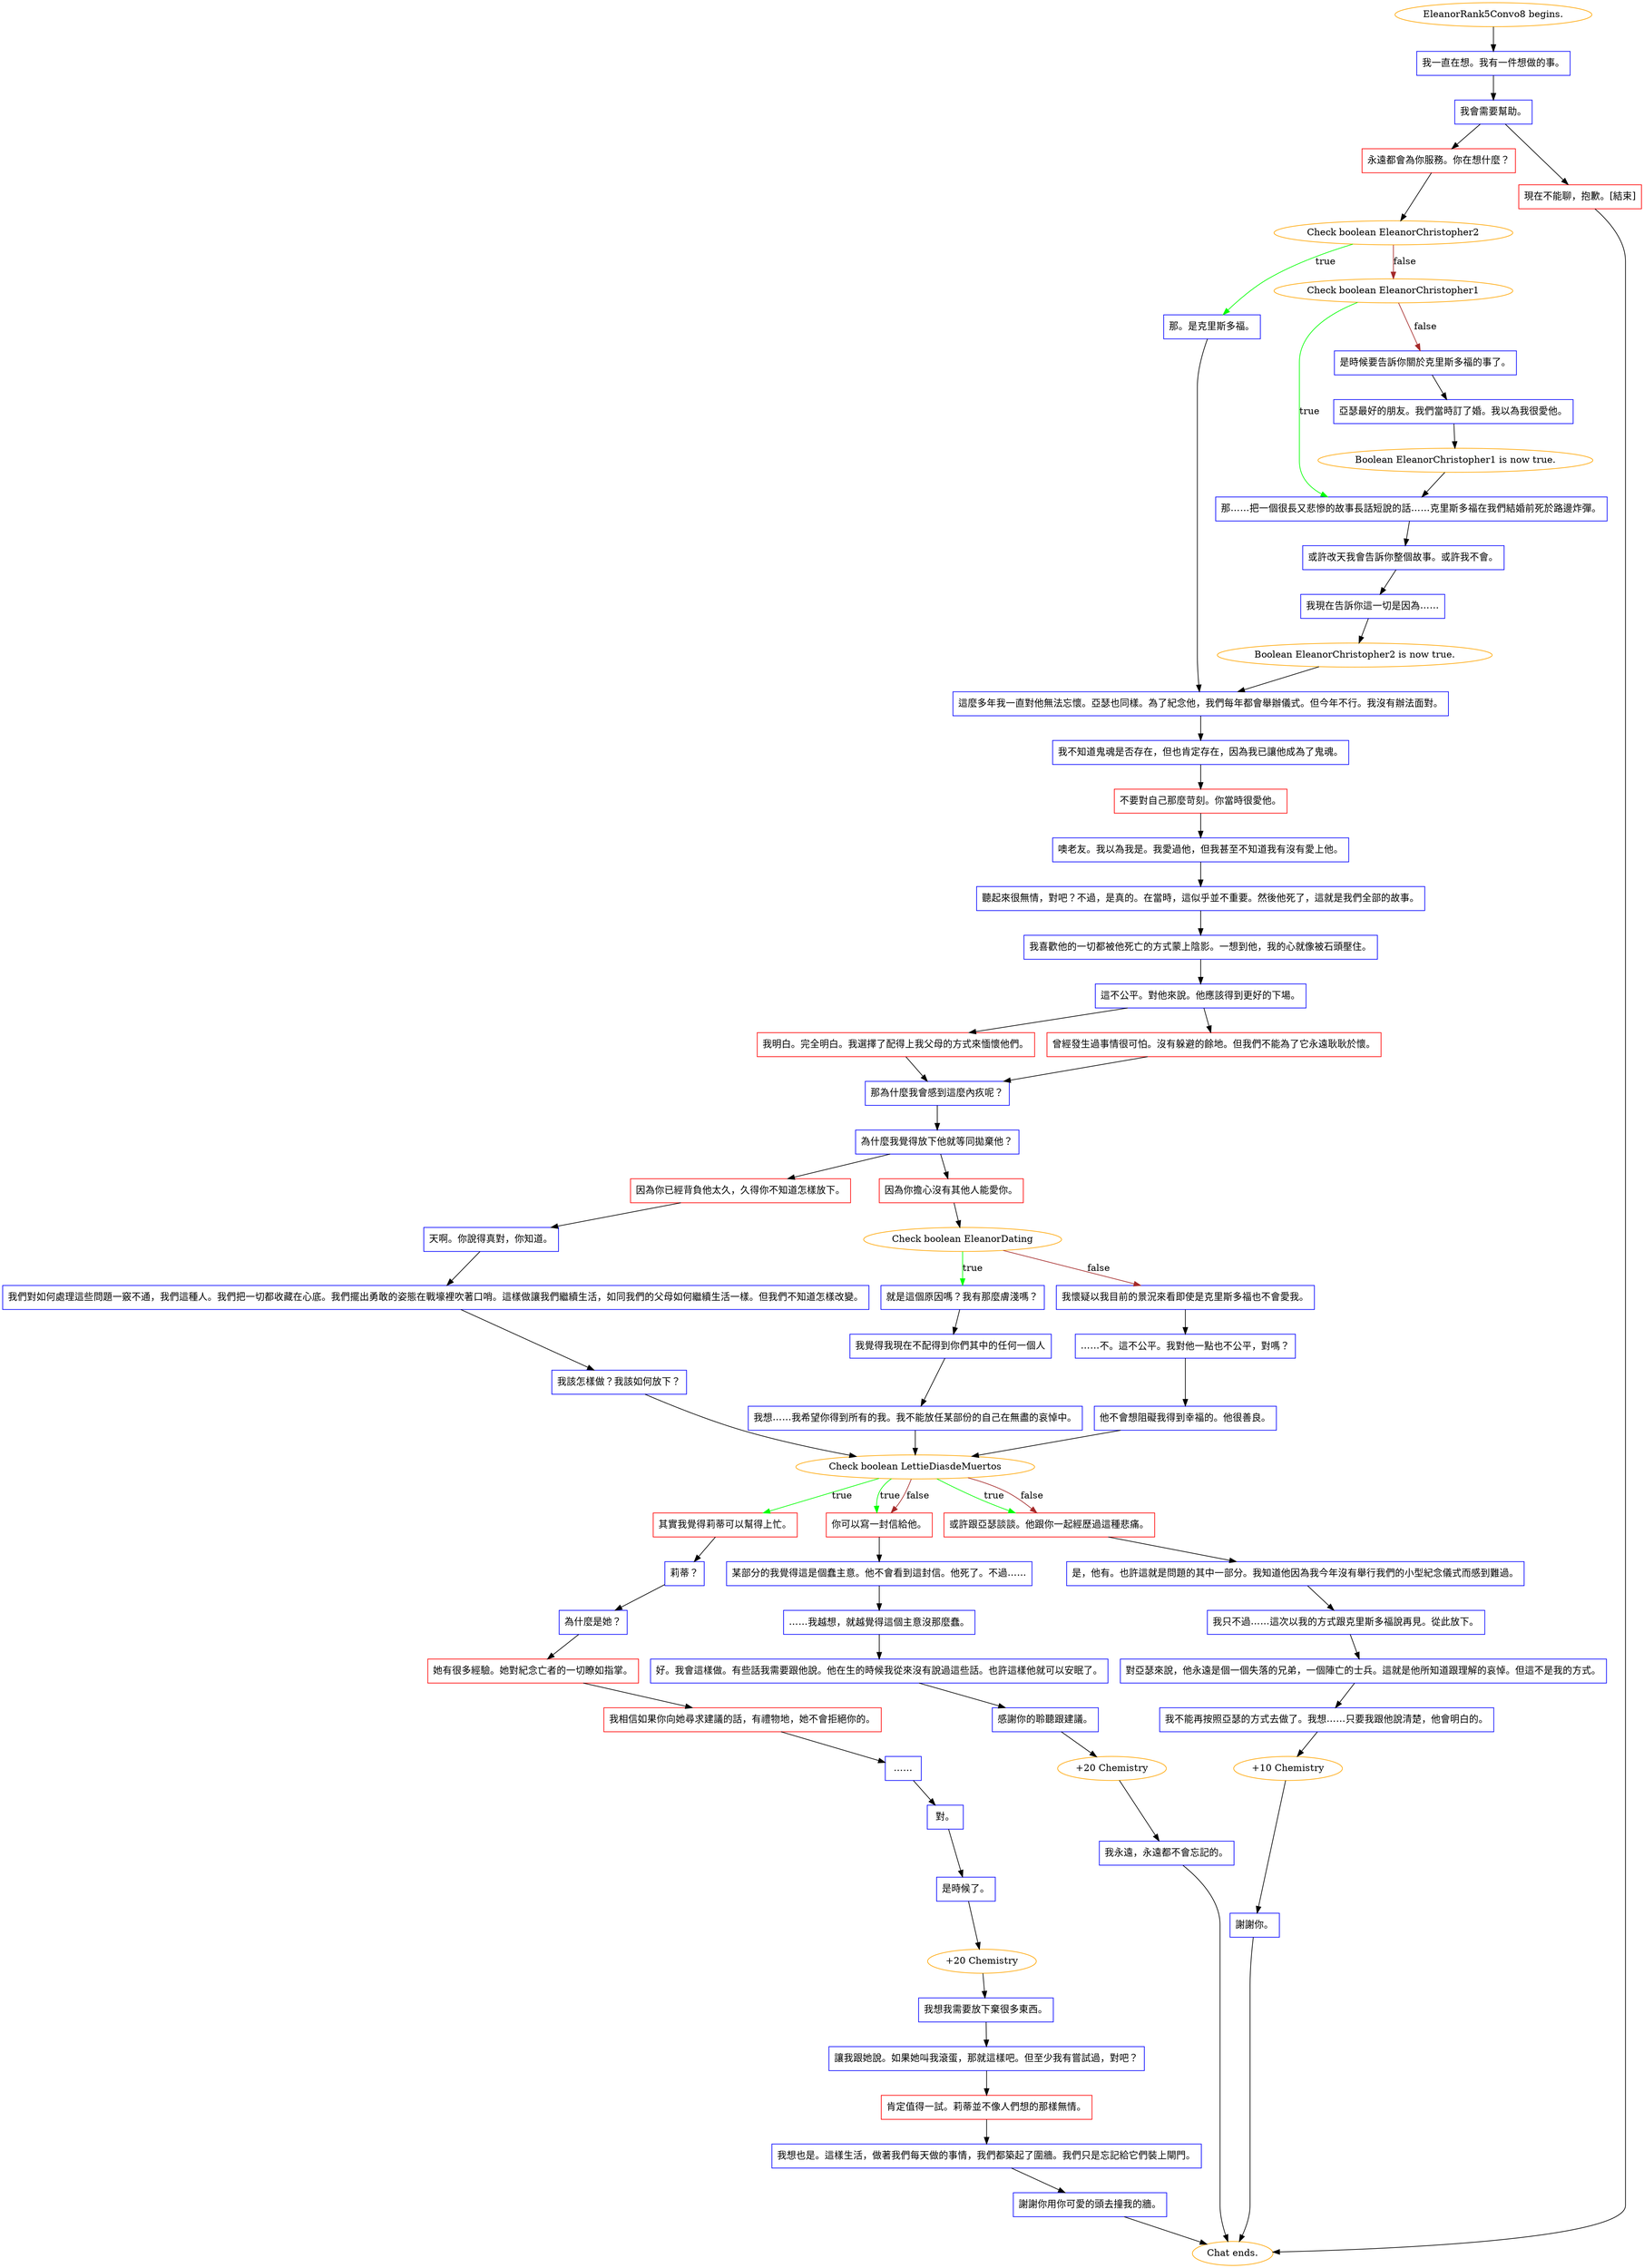 digraph {
	"EleanorRank5Convo8 begins." [color=orange];
		"EleanorRank5Convo8 begins." -> j3880872998;
	j3880872998 [label="我一直在想。我有一件想做的事。",shape=box,color=blue];
		j3880872998 -> j3034800071;
	j3034800071 [label="我會需要幫助。",shape=box,color=blue];
		j3034800071 -> j3184971171;
		j3034800071 -> j2011839989;
	j3184971171 [label="永遠都會為你服務。你在想什麼？",shape=box,color=red];
		j3184971171 -> j2445443260;
	j2011839989 [label="現在不能聊，抱歉。[結束]",shape=box,color=red];
		j2011839989 -> "Chat ends.";
	j2445443260 [label="Check boolean EleanorChristopher2",color=orange];
		j2445443260 -> j2907682896 [label=true,color=green];
		j2445443260 -> j167143005 [label=false,color=brown];
	"Chat ends." [color=orange];
	j2907682896 [label="那。是克里斯多福。",shape=box,color=blue];
		j2907682896 -> j3742640198;
	j167143005 [label="Check boolean EleanorChristopher1",color=orange];
		j167143005 -> j790610724 [label=true,color=green];
		j167143005 -> j3788281302 [label=false,color=brown];
	j3742640198 [label="這麼多年我一直對他無法忘懷。亞瑟也同樣。為了紀念他，我們每年都會舉辦儀式。但今年不行。我沒有辦法面對。",shape=box,color=blue];
		j3742640198 -> j1951407919;
	j790610724 [label="那……把一個很長又悲慘的故事長話短說的話……克里斯多福在我們結婚前死於路邊炸彈。",shape=box,color=blue];
		j790610724 -> j151419492;
	j3788281302 [label="是時候要告訴你關於克里斯多福的事了。",shape=box,color=blue];
		j3788281302 -> j213616985;
	j1951407919 [label="我不知道鬼魂是否存在，但也肯定存在，因為我已讓他成為了鬼魂。",shape=box,color=blue];
		j1951407919 -> j2519477241;
	j151419492 [label="或許改天我會告訴你整個故事。或許我不會。",shape=box,color=blue];
		j151419492 -> j3216257777;
	j213616985 [label="亞瑟最好的朋友。我們當時訂了婚。我以為我很愛他。",shape=box,color=blue];
		j213616985 -> j1120041388;
	j2519477241 [label="不要對自己那麼苛刻。你當時很愛他。",shape=box,color=red];
		j2519477241 -> j4168041940;
	j3216257777 [label="我現在告訴你這一切是因為……",shape=box,color=blue];
		j3216257777 -> j3151233389;
	j1120041388 [label="Boolean EleanorChristopher1 is now true.",color=orange];
		j1120041388 -> j790610724;
	j4168041940 [label="噢老友。我以為我是。我愛過他，但我甚至不知道我有沒有愛上他。",shape=box,color=blue];
		j4168041940 -> j3507997649;
	j3151233389 [label="Boolean EleanorChristopher2 is now true.",color=orange];
		j3151233389 -> j3742640198;
	j3507997649 [label="聽起來很無情，對吧？不過，是真的。在當時，這似乎並不重要。然後他死了，這就是我們全部的故事。",shape=box,color=blue];
		j3507997649 -> j1694061061;
	j1694061061 [label="我喜歡他的一切都被他死亡的方式蒙上陰影。一想到他，我的心就像被石頭壓住。",shape=box,color=blue];
		j1694061061 -> j325825243;
	j325825243 [label="這不公平。對他來說。他應該得到更好的下場。",shape=box,color=blue];
		j325825243 -> j3009716821;
		j325825243 -> j227237775;
	j3009716821 [label="我明白。完全明白。我選擇了配得上我父母的方式來愐懷他們。",shape=box,color=red];
		j3009716821 -> j662028770;
	j227237775 [label="曾經發生過事情很可怕。沒有躲避的餘地。但我們不能為了它永遠耿耿於懷。",shape=box,color=red];
		j227237775 -> j662028770;
	j662028770 [label="那為什麼我會感到這麼內疚呢？",shape=box,color=blue];
		j662028770 -> j4136204957;
	j4136204957 [label="為什麼我覺得放下他就等同拋棄他？",shape=box,color=blue];
		j4136204957 -> j3312925289;
		j4136204957 -> j2494061496;
	j3312925289 [label="因為你已經背負他太久，久得你不知道怎樣放下。",shape=box,color=red];
		j3312925289 -> j3010993388;
	j2494061496 [label="因為你擔心沒有其他人能愛你。",shape=box,color=red];
		j2494061496 -> j2999255483;
	j3010993388 [label="天啊。你說得真對，你知道。",shape=box,color=blue];
		j3010993388 -> j3833212579;
	j2999255483 [label="Check boolean EleanorDating",color=orange];
		j2999255483 -> j1992836913 [label=true,color=green];
		j2999255483 -> j3855078187 [label=false,color=brown];
	j3833212579 [label="我們對如何處理這些問題一竅不通，我們這種人。我們把一切都收藏在心底。我們擺出勇敢的姿態在戰壕裡吹著口哨。這樣做讓我們繼續生活，如同我們的父母如何繼續生活一樣。但我們不知道怎樣改變。",shape=box,color=blue];
		j3833212579 -> j4056364318;
	j1992836913 [label="就是這個原因嗎？我有那麼膚淺嗎？",shape=box,color=blue];
		j1992836913 -> j2106703256;
	j3855078187 [label="我懷疑以我目前的景況來看即使是克里斯多福也不會愛我。",shape=box,color=blue];
		j3855078187 -> j2187506104;
	j4056364318 [label="我該怎樣做？我該如何放下？",shape=box,color=blue];
		j4056364318 -> j3258575278;
	j2106703256 [label="我覺得我現在不配得到你們其中的任何一個人",shape=box,color=blue];
		j2106703256 -> j3487352201;
	j2187506104 [label="……不。這不公平。我對他一點也不公平，對嗎？",shape=box,color=blue];
		j2187506104 -> j744759356;
	j3258575278 [label="Check boolean LettieDiasdeMuertos",color=orange];
		j3258575278 -> j1629646199 [label=true,color=green];
		j3258575278 -> j1693254012 [label=true,color=green];
		j3258575278 -> j2711019016 [label=true,color=green];
		j3258575278 -> j1693254012 [label=false,color=brown];
		j3258575278 -> j2711019016 [label=false,color=brown];
	j3487352201 [label="我想……我希望你得到所有的我。我不能放任某部份的自己在無盡的哀悼中。",shape=box,color=blue];
		j3487352201 -> j3258575278;
	j744759356 [label="他不會想阻礙我得到幸福的。他很善良。",shape=box,color=blue];
		j744759356 -> j3258575278;
	j1629646199 [label="其實我覺得莉蒂可以幫得上忙。",shape=box,color=red];
		j1629646199 -> j256898875;
	j1693254012 [label="你可以寫一封信給他。",shape=box,color=red];
		j1693254012 -> j1224621633;
	j2711019016 [label="或許跟亞瑟談談。他跟你一起經歷過這種悲痛。",shape=box,color=red];
		j2711019016 -> j2688652190;
	j256898875 [label="莉蒂？",shape=box,color=blue];
		j256898875 -> j3539158664;
	j1224621633 [label="某部分的我覺得這是個蠢主意。他不會看到這封信。他死了。不過……",shape=box,color=blue];
		j1224621633 -> j2168326687;
	j2688652190 [label="是，他有。也許這就是問題的其中一部分。我知道他因為我今年沒有舉行我們的小型紀念儀式而感到難過。",shape=box,color=blue];
		j2688652190 -> j1587265197;
	j3539158664 [label="為什麼是她？",shape=box,color=blue];
		j3539158664 -> j816851884;
	j2168326687 [label="……我越想，就越覺得這個主意沒那麼蠢。",shape=box,color=blue];
		j2168326687 -> j2518603974;
	j1587265197 [label="我只不過……這次以我的方式跟克里斯多福說再見。從此放下。",shape=box,color=blue];
		j1587265197 -> j1925724574;
	j816851884 [label="她有很多經驗。她對紀念亡者的一切瞭如指掌。",shape=box,color=red];
		j816851884 -> j3746242875;
	j2518603974 [label="好。我會這樣做。有些話我需要跟他說。他在生的時候我從來沒有說過這些話。也許這樣他就可以安眠了。",shape=box,color=blue];
		j2518603974 -> j3988196921;
	j1925724574 [label="對亞瑟來說，他永遠是個一個失落的兄弟，一個陣亡的士兵。這就是他所知道跟理解的哀悼。但這不是我的方式。",shape=box,color=blue];
		j1925724574 -> j1839349941;
	j3746242875 [label="我相信如果你向她尋求建議的話，有禮物地，她不會拒絕你的。",shape=box,color=red];
		j3746242875 -> j3492833308;
	j3988196921 [label="感謝你的聆聽跟建議。",shape=box,color=blue];
		j3988196921 -> j1158244348;
	j1839349941 [label="我不能再按照亞瑟的方式去做了。我想……只要我跟他說清楚，他會明白的。",shape=box,color=blue];
		j1839349941 -> j1796971388;
	j3492833308 [label="……",shape=box,color=blue];
		j3492833308 -> j760080679;
	j1158244348 [label="+20 Chemistry",color=orange];
		j1158244348 -> j1122993486;
	j1796971388 [label="+10 Chemistry",color=orange];
		j1796971388 -> j932467564;
	j760080679 [label="對。",shape=box,color=blue];
		j760080679 -> j1820804264;
	j1122993486 [label="我永遠，永遠都不會忘記的。",shape=box,color=blue];
		j1122993486 -> "Chat ends.";
	j932467564 [label="謝謝你。",shape=box,color=blue];
		j932467564 -> "Chat ends.";
	j1820804264 [label="是時候了。",shape=box,color=blue];
		j1820804264 -> j269980876;
	j269980876 [label="+20 Chemistry",color=orange];
		j269980876 -> j96234797;
	j96234797 [label="我想我需要放下棄很多東西。",shape=box,color=blue];
		j96234797 -> j4212386049;
	j4212386049 [label="讓我跟她說。如果她叫我滾蛋，那就這樣吧。但至少我有嘗試過，對吧？",shape=box,color=blue];
		j4212386049 -> j3983543681;
	j3983543681 [label="肯定值得一試。莉蒂並不像人們想的那樣無情。",shape=box,color=red];
		j3983543681 -> j3332309101;
	j3332309101 [label="我想也是。這樣生活，做著我們每天做的事情，我們都築起了圍牆。我們只是忘記給它們裝上閘門。",shape=box,color=blue];
		j3332309101 -> j2330009993;
	j2330009993 [label="謝謝你用你可愛的頭去撞我的牆。",shape=box,color=blue];
		j2330009993 -> "Chat ends.";
}